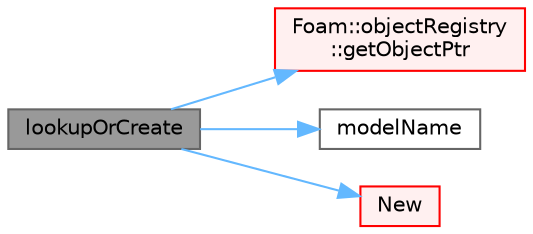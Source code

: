digraph "lookupOrCreate"
{
 // LATEX_PDF_SIZE
  bgcolor="transparent";
  edge [fontname=Helvetica,fontsize=10,labelfontname=Helvetica,labelfontsize=10];
  node [fontname=Helvetica,fontsize=10,shape=box,height=0.2,width=0.4];
  rankdir="LR";
  Node1 [id="Node000001",label="lookupOrCreate",height=0.2,width=0.4,color="gray40", fillcolor="grey60", style="filled", fontcolor="black",tooltip=" "];
  Node1 -> Node2 [id="edge1_Node000001_Node000002",color="steelblue1",style="solid",tooltip=" "];
  Node2 [id="Node000002",label="Foam::objectRegistry\l::getObjectPtr",height=0.2,width=0.4,color="red", fillcolor="#FFF0F0", style="filled",URL="$classFoam_1_1objectRegistry.html#afa9feb670b25965e41e25d76abf12090",tooltip=" "];
  Node1 -> Node4 [id="edge2_Node000001_Node000004",color="steelblue1",style="solid",tooltip=" "];
  Node4 [id="Node000004",label="modelName",height=0.2,width=0.4,color="grey40", fillcolor="white", style="filled",URL="$classFoam_1_1waveModel.html#a9e8f97e4dffbd1949cd7f0ecebd9cfa6",tooltip=" "];
  Node1 -> Node5 [id="edge3_Node000001_Node000005",color="steelblue1",style="solid",tooltip=" "];
  Node5 [id="Node000005",label="New",height=0.2,width=0.4,color="red", fillcolor="#FFF0F0", style="filled",URL="$classFoam_1_1waveModel.html#a760b686c6b286663754d424361349971",tooltip=" "];
}
